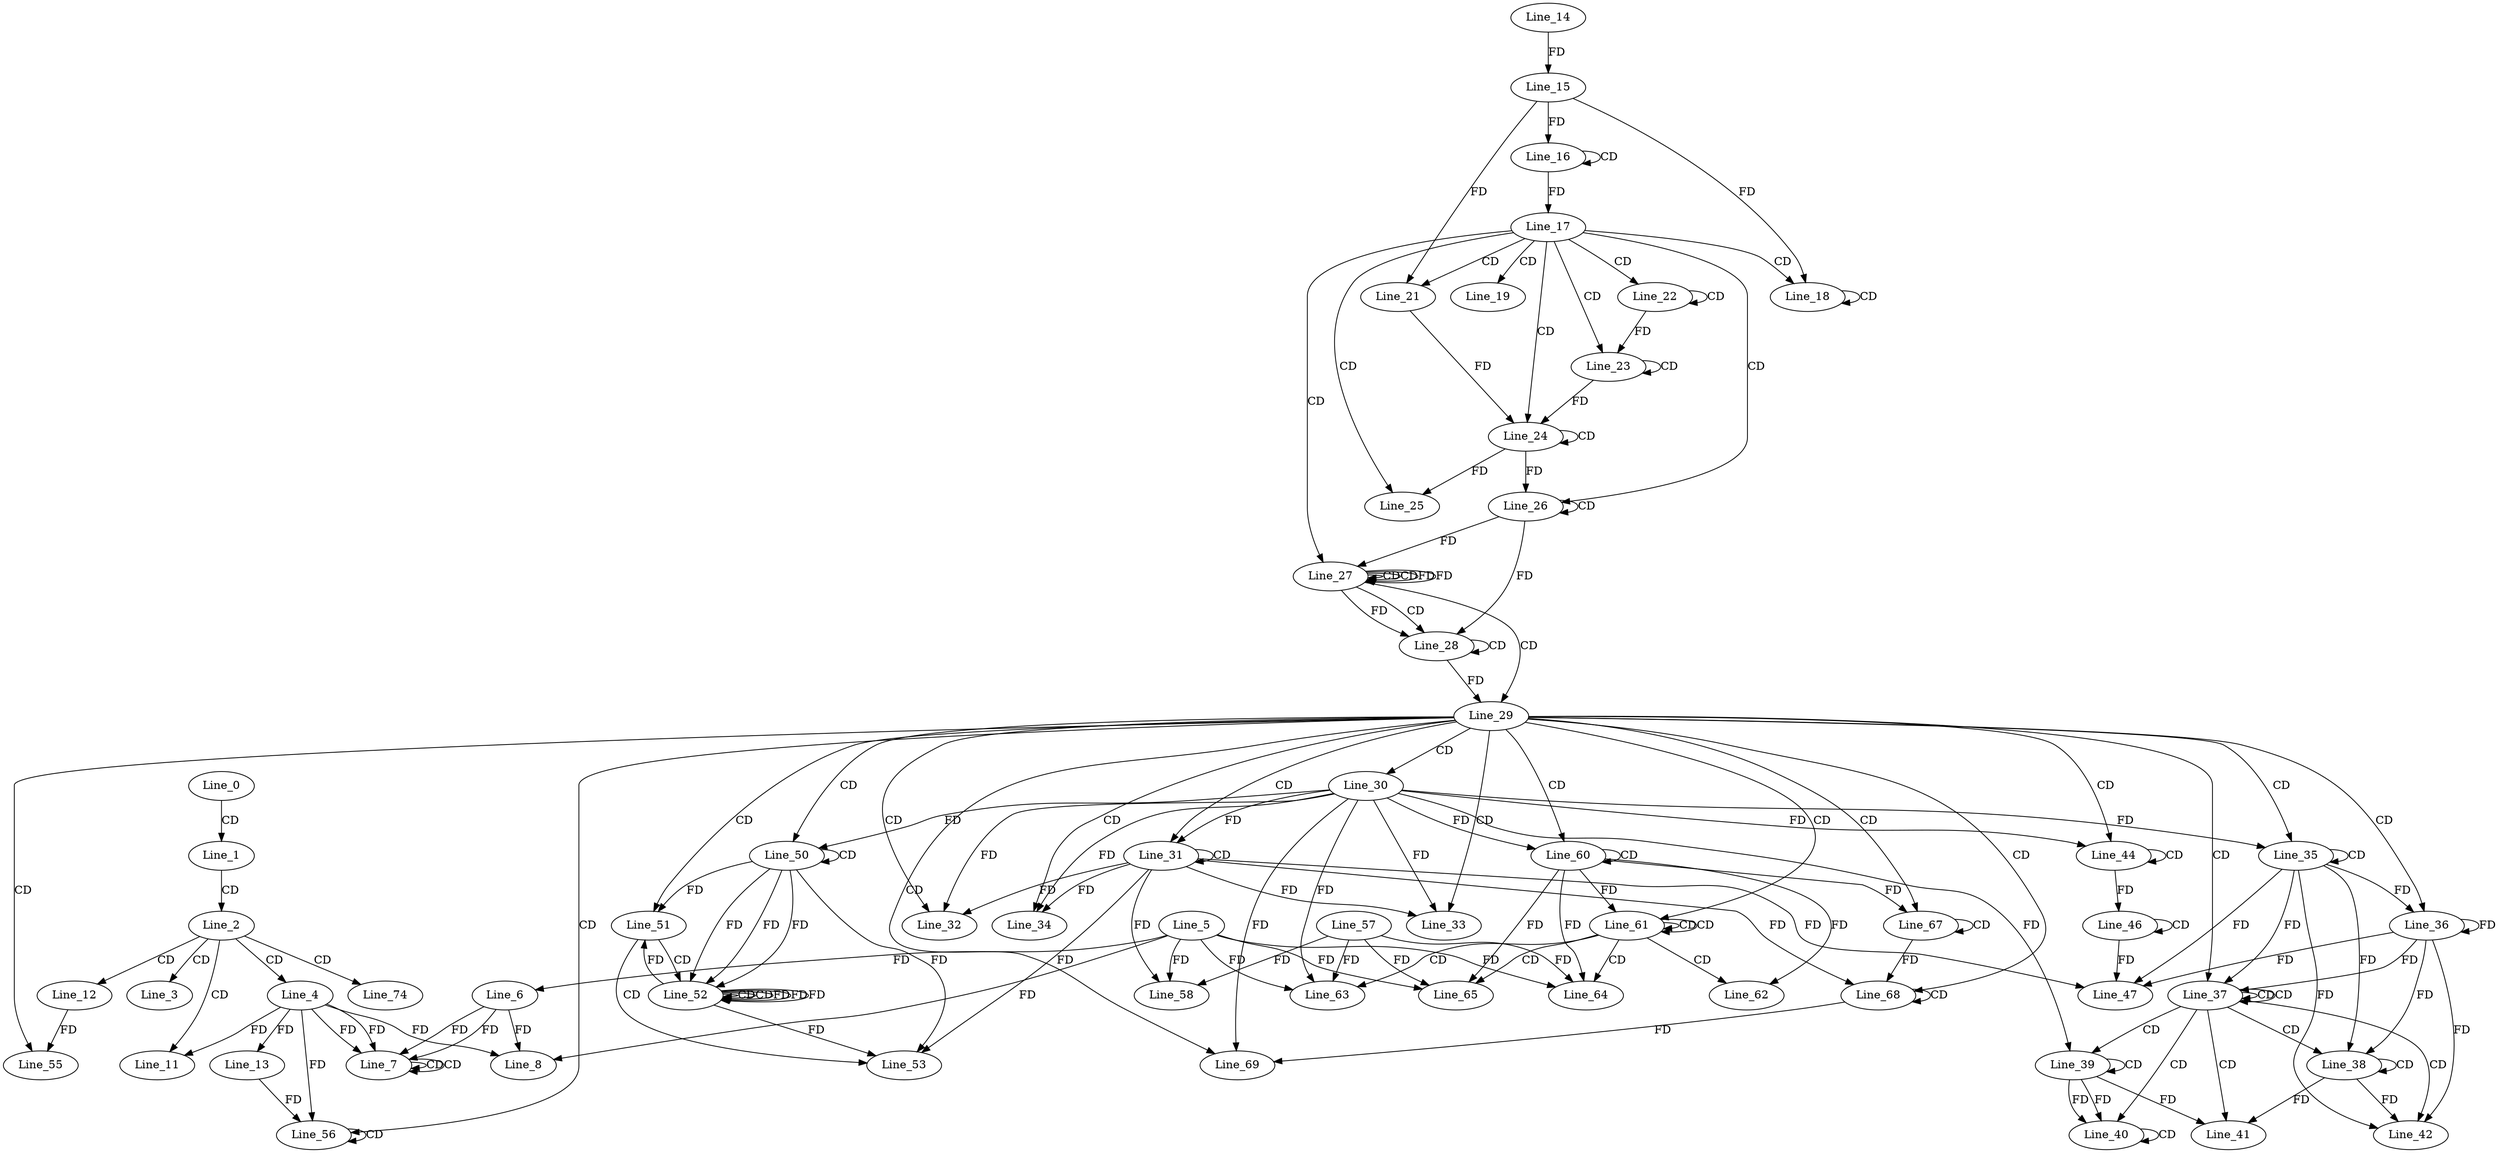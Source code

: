 digraph G {
  Line_0;
  Line_1;
  Line_2;
  Line_3;
  Line_4;
  Line_5;
  Line_6;
  Line_6;
  Line_7;
  Line_7;
  Line_7;
  Line_7;
  Line_7;
  Line_7;
  Line_7;
  Line_8;
  Line_8;
  Line_8;
  Line_11;
  Line_12;
  Line_13;
  Line_14;
  Line_15;
  Line_16;
  Line_16;
  Line_15;
  Line_17;
  Line_18;
  Line_18;
  Line_19;
  Line_21;
  Line_21;
  Line_22;
  Line_22;
  Line_23;
  Line_23;
  Line_24;
  Line_24;
  Line_25;
  Line_25;
  Line_26;
  Line_26;
  Line_27;
  Line_27;
  Line_27;
  Line_27;
  Line_28;
  Line_28;
  Line_29;
  Line_29;
  Line_30;
  Line_31;
  Line_31;
  Line_31;
  Line_31;
  Line_32;
  Line_32;
  Line_33;
  Line_33;
  Line_34;
  Line_34;
  Line_35;
  Line_35;
  Line_36;
  Line_36;
  Line_37;
  Line_37;
  Line_37;
  Line_38;
  Line_38;
  Line_39;
  Line_39;
  Line_40;
  Line_40;
  Line_40;
  Line_41;
  Line_41;
  Line_42;
  Line_44;
  Line_44;
  Line_46;
  Line_46;
  Line_47;
  Line_47;
  Line_50;
  Line_50;
  Line_51;
  Line_51;
  Line_52;
  Line_52;
  Line_52;
  Line_52;
  Line_53;
  Line_55;
  Line_56;
  Line_56;
  Line_13;
  Line_57;
  Line_58;
  Line_60;
  Line_60;
  Line_61;
  Line_61;
  Line_61;
  Line_62;
  Line_63;
  Line_63;
  Line_64;
  Line_65;
  Line_67;
  Line_67;
  Line_68;
  Line_68;
  Line_69;
  Line_69;
  Line_74;
  Line_0 -> Line_1 [ label="CD" ];
  Line_1 -> Line_2 [ label="CD" ];
  Line_2 -> Line_3 [ label="CD" ];
  Line_2 -> Line_4 [ label="CD" ];
  Line_5 -> Line_6 [ label="FD" ];
  Line_6 -> Line_7 [ label="FD" ];
  Line_7 -> Line_7 [ label="CD" ];
  Line_4 -> Line_7 [ label="FD" ];
  Line_7 -> Line_7 [ label="CD" ];
  Line_4 -> Line_7 [ label="FD" ];
  Line_6 -> Line_7 [ label="FD" ];
  Line_5 -> Line_8 [ label="FD" ];
  Line_4 -> Line_8 [ label="FD" ];
  Line_6 -> Line_8 [ label="FD" ];
  Line_2 -> Line_11 [ label="CD" ];
  Line_4 -> Line_11 [ label="FD" ];
  Line_2 -> Line_12 [ label="CD" ];
  Line_4 -> Line_13 [ label="FD" ];
  Line_14 -> Line_15 [ label="FD" ];
  Line_16 -> Line_16 [ label="CD" ];
  Line_15 -> Line_16 [ label="FD" ];
  Line_16 -> Line_17 [ label="FD" ];
  Line_17 -> Line_18 [ label="CD" ];
  Line_18 -> Line_18 [ label="CD" ];
  Line_15 -> Line_18 [ label="FD" ];
  Line_17 -> Line_19 [ label="CD" ];
  Line_17 -> Line_21 [ label="CD" ];
  Line_15 -> Line_21 [ label="FD" ];
  Line_17 -> Line_22 [ label="CD" ];
  Line_22 -> Line_22 [ label="CD" ];
  Line_17 -> Line_23 [ label="CD" ];
  Line_23 -> Line_23 [ label="CD" ];
  Line_22 -> Line_23 [ label="FD" ];
  Line_17 -> Line_24 [ label="CD" ];
  Line_24 -> Line_24 [ label="CD" ];
  Line_23 -> Line_24 [ label="FD" ];
  Line_21 -> Line_24 [ label="FD" ];
  Line_17 -> Line_25 [ label="CD" ];
  Line_24 -> Line_25 [ label="FD" ];
  Line_17 -> Line_26 [ label="CD" ];
  Line_26 -> Line_26 [ label="CD" ];
  Line_24 -> Line_26 [ label="FD" ];
  Line_17 -> Line_27 [ label="CD" ];
  Line_27 -> Line_27 [ label="CD" ];
  Line_27 -> Line_27 [ label="CD" ];
  Line_26 -> Line_27 [ label="FD" ];
  Line_27 -> Line_27 [ label="FD" ];
  Line_27 -> Line_28 [ label="CD" ];
  Line_28 -> Line_28 [ label="CD" ];
  Line_26 -> Line_28 [ label="FD" ];
  Line_27 -> Line_28 [ label="FD" ];
  Line_27 -> Line_29 [ label="CD" ];
  Line_28 -> Line_29 [ label="FD" ];
  Line_29 -> Line_30 [ label="CD" ];
  Line_29 -> Line_31 [ label="CD" ];
  Line_31 -> Line_31 [ label="CD" ];
  Line_30 -> Line_31 [ label="FD" ];
  Line_29 -> Line_32 [ label="CD" ];
  Line_31 -> Line_32 [ label="FD" ];
  Line_30 -> Line_32 [ label="FD" ];
  Line_29 -> Line_33 [ label="CD" ];
  Line_31 -> Line_33 [ label="FD" ];
  Line_30 -> Line_33 [ label="FD" ];
  Line_29 -> Line_34 [ label="CD" ];
  Line_31 -> Line_34 [ label="FD" ];
  Line_30 -> Line_34 [ label="FD" ];
  Line_29 -> Line_35 [ label="CD" ];
  Line_35 -> Line_35 [ label="CD" ];
  Line_30 -> Line_35 [ label="FD" ];
  Line_29 -> Line_36 [ label="CD" ];
  Line_35 -> Line_36 [ label="FD" ];
  Line_36 -> Line_36 [ label="FD" ];
  Line_29 -> Line_37 [ label="CD" ];
  Line_37 -> Line_37 [ label="CD" ];
  Line_37 -> Line_37 [ label="CD" ];
  Line_35 -> Line_37 [ label="FD" ];
  Line_36 -> Line_37 [ label="FD" ];
  Line_37 -> Line_38 [ label="CD" ];
  Line_38 -> Line_38 [ label="CD" ];
  Line_35 -> Line_38 [ label="FD" ];
  Line_36 -> Line_38 [ label="FD" ];
  Line_37 -> Line_39 [ label="CD" ];
  Line_39 -> Line_39 [ label="CD" ];
  Line_30 -> Line_39 [ label="FD" ];
  Line_37 -> Line_40 [ label="CD" ];
  Line_39 -> Line_40 [ label="FD" ];
  Line_40 -> Line_40 [ label="CD" ];
  Line_39 -> Line_40 [ label="FD" ];
  Line_37 -> Line_41 [ label="CD" ];
  Line_38 -> Line_41 [ label="FD" ];
  Line_39 -> Line_41 [ label="FD" ];
  Line_37 -> Line_42 [ label="CD" ];
  Line_35 -> Line_42 [ label="FD" ];
  Line_36 -> Line_42 [ label="FD" ];
  Line_38 -> Line_42 [ label="FD" ];
  Line_29 -> Line_44 [ label="CD" ];
  Line_44 -> Line_44 [ label="CD" ];
  Line_30 -> Line_44 [ label="FD" ];
  Line_46 -> Line_46 [ label="CD" ];
  Line_44 -> Line_46 [ label="FD" ];
  Line_31 -> Line_47 [ label="FD" ];
  Line_46 -> Line_47 [ label="FD" ];
  Line_35 -> Line_47 [ label="FD" ];
  Line_36 -> Line_47 [ label="FD" ];
  Line_29 -> Line_50 [ label="CD" ];
  Line_50 -> Line_50 [ label="CD" ];
  Line_30 -> Line_50 [ label="FD" ];
  Line_29 -> Line_51 [ label="CD" ];
  Line_50 -> Line_51 [ label="FD" ];
  Line_51 -> Line_52 [ label="CD" ];
  Line_50 -> Line_52 [ label="FD" ];
  Line_52 -> Line_52 [ label="CD" ];
  Line_50 -> Line_52 [ label="FD" ];
  Line_52 -> Line_52 [ label="CD" ];
  Line_50 -> Line_52 [ label="FD" ];
  Line_52 -> Line_52 [ label="FD" ];
  Line_51 -> Line_53 [ label="CD" ];
  Line_31 -> Line_53 [ label="FD" ];
  Line_50 -> Line_53 [ label="FD" ];
  Line_52 -> Line_53 [ label="FD" ];
  Line_29 -> Line_55 [ label="CD" ];
  Line_12 -> Line_55 [ label="FD" ];
  Line_29 -> Line_56 [ label="CD" ];
  Line_56 -> Line_56 [ label="CD" ];
  Line_4 -> Line_56 [ label="FD" ];
  Line_13 -> Line_56 [ label="FD" ];
  Line_57 -> Line_58 [ label="FD" ];
  Line_5 -> Line_58 [ label="FD" ];
  Line_31 -> Line_58 [ label="FD" ];
  Line_29 -> Line_60 [ label="CD" ];
  Line_60 -> Line_60 [ label="CD" ];
  Line_30 -> Line_60 [ label="FD" ];
  Line_29 -> Line_61 [ label="CD" ];
  Line_61 -> Line_61 [ label="CD" ];
  Line_61 -> Line_61 [ label="CD" ];
  Line_60 -> Line_61 [ label="FD" ];
  Line_61 -> Line_62 [ label="CD" ];
  Line_60 -> Line_62 [ label="FD" ];
  Line_61 -> Line_63 [ label="CD" ];
  Line_57 -> Line_63 [ label="FD" ];
  Line_5 -> Line_63 [ label="FD" ];
  Line_30 -> Line_63 [ label="FD" ];
  Line_61 -> Line_64 [ label="CD" ];
  Line_57 -> Line_64 [ label="FD" ];
  Line_5 -> Line_64 [ label="FD" ];
  Line_60 -> Line_64 [ label="FD" ];
  Line_61 -> Line_65 [ label="CD" ];
  Line_60 -> Line_65 [ label="FD" ];
  Line_57 -> Line_65 [ label="FD" ];
  Line_5 -> Line_65 [ label="FD" ];
  Line_29 -> Line_67 [ label="CD" ];
  Line_67 -> Line_67 [ label="CD" ];
  Line_60 -> Line_67 [ label="FD" ];
  Line_29 -> Line_68 [ label="CD" ];
  Line_68 -> Line_68 [ label="CD" ];
  Line_31 -> Line_68 [ label="FD" ];
  Line_67 -> Line_68 [ label="FD" ];
  Line_29 -> Line_69 [ label="CD" ];
  Line_68 -> Line_69 [ label="FD" ];
  Line_30 -> Line_69 [ label="FD" ];
  Line_2 -> Line_74 [ label="CD" ];
  Line_27 -> Line_27 [ label="FD" ];
  Line_52 -> Line_51 [ label="FD" ];
  Line_52 -> Line_52 [ label="FD" ];
  Line_52 -> Line_52 [ label="FD" ];
}
